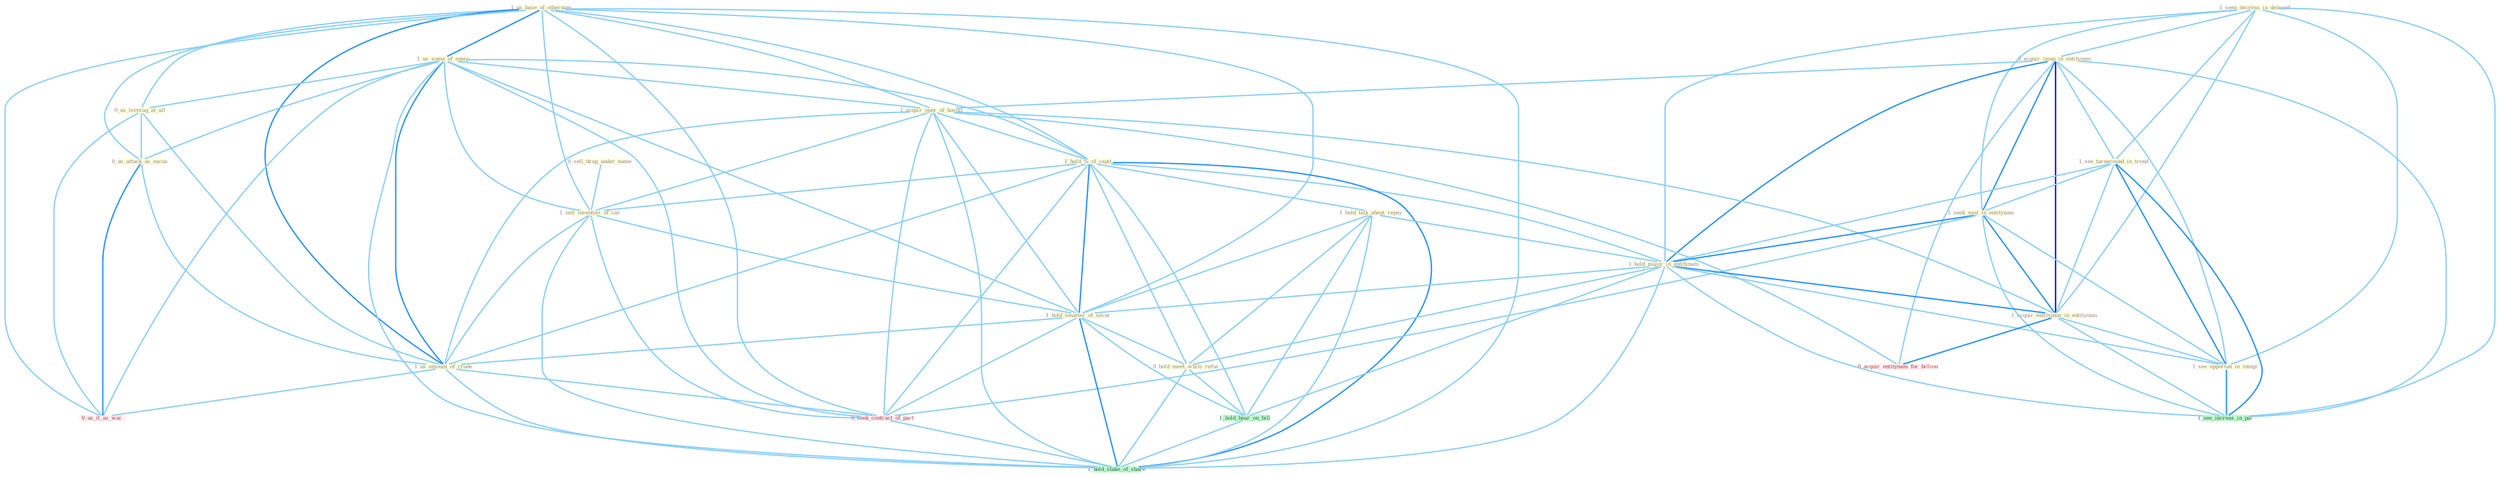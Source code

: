 Graph G{ 
    node
    [shape=polygon,style=filled,width=.5,height=.06,color="#BDFCC9",fixedsize=true,fontsize=4,
    fontcolor="#2f4f4f"];
    {node
    [color="#ffffe0", fontcolor="#8b7d6b"] "1_us_base_of_othernum " "1_seen_decreas_in_demand " "0_acquir_imag_in_entitynam " "1_us_some_of_equip " "0_sell_drug_under_name " "1_see_turnaround_in_trend " "1_acquir_oper_of_hospit " "1_hold_%_of_capit " "1_sell_inventori_of_car " "0_us_leverag_at_all " "1_seek_seat_in_entitynam " "1_hold_talk_about_repay " "1_hold_major_in_entitynam " "1_acquir_entitynam_in_entitynam " "1_see_opportun_in_integr " "1_hold_smatter_of_secur " "0_us_attack_as_excus " "1_us_amount_of_crude " "0_hold_meet_while_refus "}
{node [color="#fff0f5", fontcolor="#b22222"] "0_seek_contract_of_pact " "0_us_it_as_wai " "0_acquir_entitynam_for_billion "}
edge [color="#B0E2FF"];

	"1_us_base_of_othernum " -- "1_us_some_of_equip " [w="2", color="#1e90ff" , len=0.8];
	"1_us_base_of_othernum " -- "1_acquir_oper_of_hospit " [w="1", color="#87cefa" ];
	"1_us_base_of_othernum " -- "1_hold_%_of_capit " [w="1", color="#87cefa" ];
	"1_us_base_of_othernum " -- "1_sell_inventori_of_car " [w="1", color="#87cefa" ];
	"1_us_base_of_othernum " -- "0_us_leverag_at_all " [w="1", color="#87cefa" ];
	"1_us_base_of_othernum " -- "1_hold_smatter_of_secur " [w="1", color="#87cefa" ];
	"1_us_base_of_othernum " -- "0_us_attack_as_excus " [w="1", color="#87cefa" ];
	"1_us_base_of_othernum " -- "1_us_amount_of_crude " [w="2", color="#1e90ff" , len=0.8];
	"1_us_base_of_othernum " -- "0_seek_contract_of_pact " [w="1", color="#87cefa" ];
	"1_us_base_of_othernum " -- "0_us_it_as_wai " [w="1", color="#87cefa" ];
	"1_us_base_of_othernum " -- "1_hold_stake_of_share " [w="1", color="#87cefa" ];
	"1_seen_decreas_in_demand " -- "0_acquir_imag_in_entitynam " [w="1", color="#87cefa" ];
	"1_seen_decreas_in_demand " -- "1_see_turnaround_in_trend " [w="1", color="#87cefa" ];
	"1_seen_decreas_in_demand " -- "1_seek_seat_in_entitynam " [w="1", color="#87cefa" ];
	"1_seen_decreas_in_demand " -- "1_hold_major_in_entitynam " [w="1", color="#87cefa" ];
	"1_seen_decreas_in_demand " -- "1_acquir_entitynam_in_entitynam " [w="1", color="#87cefa" ];
	"1_seen_decreas_in_demand " -- "1_see_opportun_in_integr " [w="1", color="#87cefa" ];
	"1_seen_decreas_in_demand " -- "1_see_increas_in_pai " [w="1", color="#87cefa" ];
	"0_acquir_imag_in_entitynam " -- "1_see_turnaround_in_trend " [w="1", color="#87cefa" ];
	"0_acquir_imag_in_entitynam " -- "1_acquir_oper_of_hospit " [w="1", color="#87cefa" ];
	"0_acquir_imag_in_entitynam " -- "1_seek_seat_in_entitynam " [w="2", color="#1e90ff" , len=0.8];
	"0_acquir_imag_in_entitynam " -- "1_hold_major_in_entitynam " [w="2", color="#1e90ff" , len=0.8];
	"0_acquir_imag_in_entitynam " -- "1_acquir_entitynam_in_entitynam " [w="3", color="#0000cd" , len=0.6];
	"0_acquir_imag_in_entitynam " -- "1_see_opportun_in_integr " [w="1", color="#87cefa" ];
	"0_acquir_imag_in_entitynam " -- "0_acquir_entitynam_for_billion " [w="1", color="#87cefa" ];
	"0_acquir_imag_in_entitynam " -- "1_see_increas_in_pai " [w="1", color="#87cefa" ];
	"1_us_some_of_equip " -- "1_acquir_oper_of_hospit " [w="1", color="#87cefa" ];
	"1_us_some_of_equip " -- "1_hold_%_of_capit " [w="1", color="#87cefa" ];
	"1_us_some_of_equip " -- "1_sell_inventori_of_car " [w="1", color="#87cefa" ];
	"1_us_some_of_equip " -- "0_us_leverag_at_all " [w="1", color="#87cefa" ];
	"1_us_some_of_equip " -- "1_hold_smatter_of_secur " [w="1", color="#87cefa" ];
	"1_us_some_of_equip " -- "0_us_attack_as_excus " [w="1", color="#87cefa" ];
	"1_us_some_of_equip " -- "1_us_amount_of_crude " [w="2", color="#1e90ff" , len=0.8];
	"1_us_some_of_equip " -- "0_seek_contract_of_pact " [w="1", color="#87cefa" ];
	"1_us_some_of_equip " -- "0_us_it_as_wai " [w="1", color="#87cefa" ];
	"1_us_some_of_equip " -- "1_hold_stake_of_share " [w="1", color="#87cefa" ];
	"0_sell_drug_under_name " -- "1_sell_inventori_of_car " [w="1", color="#87cefa" ];
	"1_see_turnaround_in_trend " -- "1_seek_seat_in_entitynam " [w="1", color="#87cefa" ];
	"1_see_turnaround_in_trend " -- "1_hold_major_in_entitynam " [w="1", color="#87cefa" ];
	"1_see_turnaround_in_trend " -- "1_acquir_entitynam_in_entitynam " [w="1", color="#87cefa" ];
	"1_see_turnaround_in_trend " -- "1_see_opportun_in_integr " [w="2", color="#1e90ff" , len=0.8];
	"1_see_turnaround_in_trend " -- "1_see_increas_in_pai " [w="2", color="#1e90ff" , len=0.8];
	"1_acquir_oper_of_hospit " -- "1_hold_%_of_capit " [w="1", color="#87cefa" ];
	"1_acquir_oper_of_hospit " -- "1_sell_inventori_of_car " [w="1", color="#87cefa" ];
	"1_acquir_oper_of_hospit " -- "1_acquir_entitynam_in_entitynam " [w="1", color="#87cefa" ];
	"1_acquir_oper_of_hospit " -- "1_hold_smatter_of_secur " [w="1", color="#87cefa" ];
	"1_acquir_oper_of_hospit " -- "1_us_amount_of_crude " [w="1", color="#87cefa" ];
	"1_acquir_oper_of_hospit " -- "0_seek_contract_of_pact " [w="1", color="#87cefa" ];
	"1_acquir_oper_of_hospit " -- "0_acquir_entitynam_for_billion " [w="1", color="#87cefa" ];
	"1_acquir_oper_of_hospit " -- "1_hold_stake_of_share " [w="1", color="#87cefa" ];
	"1_hold_%_of_capit " -- "1_sell_inventori_of_car " [w="1", color="#87cefa" ];
	"1_hold_%_of_capit " -- "1_hold_talk_about_repay " [w="1", color="#87cefa" ];
	"1_hold_%_of_capit " -- "1_hold_major_in_entitynam " [w="1", color="#87cefa" ];
	"1_hold_%_of_capit " -- "1_hold_smatter_of_secur " [w="2", color="#1e90ff" , len=0.8];
	"1_hold_%_of_capit " -- "1_us_amount_of_crude " [w="1", color="#87cefa" ];
	"1_hold_%_of_capit " -- "0_hold_meet_while_refus " [w="1", color="#87cefa" ];
	"1_hold_%_of_capit " -- "0_seek_contract_of_pact " [w="1", color="#87cefa" ];
	"1_hold_%_of_capit " -- "1_hold_hear_on_bill " [w="1", color="#87cefa" ];
	"1_hold_%_of_capit " -- "1_hold_stake_of_share " [w="2", color="#1e90ff" , len=0.8];
	"1_sell_inventori_of_car " -- "1_hold_smatter_of_secur " [w="1", color="#87cefa" ];
	"1_sell_inventori_of_car " -- "1_us_amount_of_crude " [w="1", color="#87cefa" ];
	"1_sell_inventori_of_car " -- "0_seek_contract_of_pact " [w="1", color="#87cefa" ];
	"1_sell_inventori_of_car " -- "1_hold_stake_of_share " [w="1", color="#87cefa" ];
	"0_us_leverag_at_all " -- "0_us_attack_as_excus " [w="1", color="#87cefa" ];
	"0_us_leverag_at_all " -- "1_us_amount_of_crude " [w="1", color="#87cefa" ];
	"0_us_leverag_at_all " -- "0_us_it_as_wai " [w="1", color="#87cefa" ];
	"1_seek_seat_in_entitynam " -- "1_hold_major_in_entitynam " [w="2", color="#1e90ff" , len=0.8];
	"1_seek_seat_in_entitynam " -- "1_acquir_entitynam_in_entitynam " [w="2", color="#1e90ff" , len=0.8];
	"1_seek_seat_in_entitynam " -- "1_see_opportun_in_integr " [w="1", color="#87cefa" ];
	"1_seek_seat_in_entitynam " -- "0_seek_contract_of_pact " [w="1", color="#87cefa" ];
	"1_seek_seat_in_entitynam " -- "1_see_increas_in_pai " [w="1", color="#87cefa" ];
	"1_hold_talk_about_repay " -- "1_hold_major_in_entitynam " [w="1", color="#87cefa" ];
	"1_hold_talk_about_repay " -- "1_hold_smatter_of_secur " [w="1", color="#87cefa" ];
	"1_hold_talk_about_repay " -- "0_hold_meet_while_refus " [w="1", color="#87cefa" ];
	"1_hold_talk_about_repay " -- "1_hold_hear_on_bill " [w="1", color="#87cefa" ];
	"1_hold_talk_about_repay " -- "1_hold_stake_of_share " [w="1", color="#87cefa" ];
	"1_hold_major_in_entitynam " -- "1_acquir_entitynam_in_entitynam " [w="2", color="#1e90ff" , len=0.8];
	"1_hold_major_in_entitynam " -- "1_see_opportun_in_integr " [w="1", color="#87cefa" ];
	"1_hold_major_in_entitynam " -- "1_hold_smatter_of_secur " [w="1", color="#87cefa" ];
	"1_hold_major_in_entitynam " -- "0_hold_meet_while_refus " [w="1", color="#87cefa" ];
	"1_hold_major_in_entitynam " -- "1_see_increas_in_pai " [w="1", color="#87cefa" ];
	"1_hold_major_in_entitynam " -- "1_hold_hear_on_bill " [w="1", color="#87cefa" ];
	"1_hold_major_in_entitynam " -- "1_hold_stake_of_share " [w="1", color="#87cefa" ];
	"1_acquir_entitynam_in_entitynam " -- "1_see_opportun_in_integr " [w="1", color="#87cefa" ];
	"1_acquir_entitynam_in_entitynam " -- "0_acquir_entitynam_for_billion " [w="2", color="#1e90ff" , len=0.8];
	"1_acquir_entitynam_in_entitynam " -- "1_see_increas_in_pai " [w="1", color="#87cefa" ];
	"1_see_opportun_in_integr " -- "1_see_increas_in_pai " [w="2", color="#1e90ff" , len=0.8];
	"1_hold_smatter_of_secur " -- "1_us_amount_of_crude " [w="1", color="#87cefa" ];
	"1_hold_smatter_of_secur " -- "0_hold_meet_while_refus " [w="1", color="#87cefa" ];
	"1_hold_smatter_of_secur " -- "0_seek_contract_of_pact " [w="1", color="#87cefa" ];
	"1_hold_smatter_of_secur " -- "1_hold_hear_on_bill " [w="1", color="#87cefa" ];
	"1_hold_smatter_of_secur " -- "1_hold_stake_of_share " [w="2", color="#1e90ff" , len=0.8];
	"0_us_attack_as_excus " -- "1_us_amount_of_crude " [w="1", color="#87cefa" ];
	"0_us_attack_as_excus " -- "0_us_it_as_wai " [w="2", color="#1e90ff" , len=0.8];
	"1_us_amount_of_crude " -- "0_seek_contract_of_pact " [w="1", color="#87cefa" ];
	"1_us_amount_of_crude " -- "0_us_it_as_wai " [w="1", color="#87cefa" ];
	"1_us_amount_of_crude " -- "1_hold_stake_of_share " [w="1", color="#87cefa" ];
	"0_hold_meet_while_refus " -- "1_hold_hear_on_bill " [w="1", color="#87cefa" ];
	"0_hold_meet_while_refus " -- "1_hold_stake_of_share " [w="1", color="#87cefa" ];
	"0_seek_contract_of_pact " -- "1_hold_stake_of_share " [w="1", color="#87cefa" ];
	"1_hold_hear_on_bill " -- "1_hold_stake_of_share " [w="1", color="#87cefa" ];
}